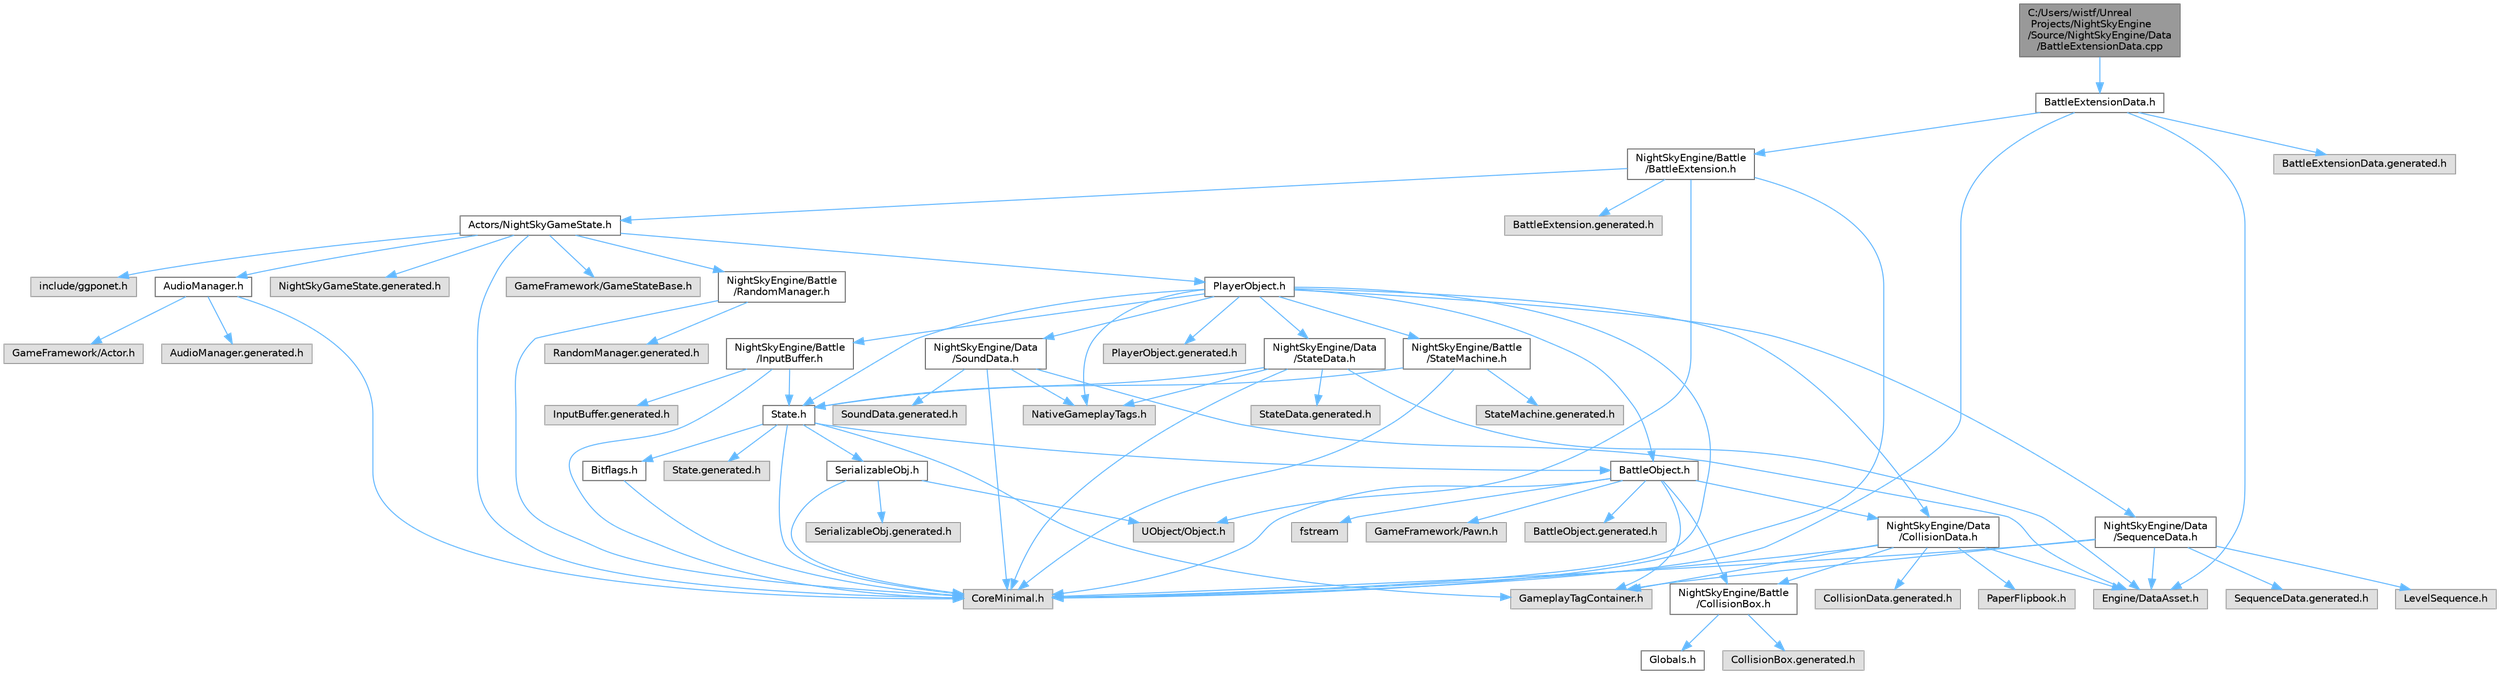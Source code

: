 digraph "C:/Users/wistf/Unreal Projects/NightSkyEngine/Source/NightSkyEngine/Data/BattleExtensionData.cpp"
{
 // LATEX_PDF_SIZE
  bgcolor="transparent";
  edge [fontname=Helvetica,fontsize=10,labelfontname=Helvetica,labelfontsize=10];
  node [fontname=Helvetica,fontsize=10,shape=box,height=0.2,width=0.4];
  Node1 [id="Node000001",label="C:/Users/wistf/Unreal\l Projects/NightSkyEngine\l/Source/NightSkyEngine/Data\l/BattleExtensionData.cpp",height=0.2,width=0.4,color="gray40", fillcolor="grey60", style="filled", fontcolor="black",tooltip=" "];
  Node1 -> Node2 [id="edge1_Node000001_Node000002",color="steelblue1",style="solid",tooltip=" "];
  Node2 [id="Node000002",label="BattleExtensionData.h",height=0.2,width=0.4,color="grey40", fillcolor="white", style="filled",URL="$_battle_extension_data_8h.html",tooltip=" "];
  Node2 -> Node3 [id="edge2_Node000002_Node000003",color="steelblue1",style="solid",tooltip=" "];
  Node3 [id="Node000003",label="CoreMinimal.h",height=0.2,width=0.4,color="grey60", fillcolor="#E0E0E0", style="filled",tooltip=" "];
  Node2 -> Node4 [id="edge3_Node000002_Node000004",color="steelblue1",style="solid",tooltip=" "];
  Node4 [id="Node000004",label="Engine/DataAsset.h",height=0.2,width=0.4,color="grey60", fillcolor="#E0E0E0", style="filled",tooltip=" "];
  Node2 -> Node5 [id="edge4_Node000002_Node000005",color="steelblue1",style="solid",tooltip=" "];
  Node5 [id="Node000005",label="NightSkyEngine/Battle\l/BattleExtension.h",height=0.2,width=0.4,color="grey40", fillcolor="white", style="filled",URL="$_battle_extension_8h.html",tooltip=" "];
  Node5 -> Node3 [id="edge5_Node000005_Node000003",color="steelblue1",style="solid",tooltip=" "];
  Node5 -> Node6 [id="edge6_Node000005_Node000006",color="steelblue1",style="solid",tooltip=" "];
  Node6 [id="Node000006",label="Actors/NightSkyGameState.h",height=0.2,width=0.4,color="grey40", fillcolor="white", style="filled",URL="$_night_sky_game_state_8h.html",tooltip=" "];
  Node6 -> Node3 [id="edge7_Node000006_Node000003",color="steelblue1",style="solid",tooltip=" "];
  Node6 -> Node7 [id="edge8_Node000006_Node000007",color="steelblue1",style="solid",tooltip=" "];
  Node7 [id="Node000007",label="AudioManager.h",height=0.2,width=0.4,color="grey40", fillcolor="white", style="filled",URL="$_audio_manager_8h.html",tooltip=" "];
  Node7 -> Node3 [id="edge9_Node000007_Node000003",color="steelblue1",style="solid",tooltip=" "];
  Node7 -> Node8 [id="edge10_Node000007_Node000008",color="steelblue1",style="solid",tooltip=" "];
  Node8 [id="Node000008",label="GameFramework/Actor.h",height=0.2,width=0.4,color="grey60", fillcolor="#E0E0E0", style="filled",tooltip=" "];
  Node7 -> Node9 [id="edge11_Node000007_Node000009",color="steelblue1",style="solid",tooltip=" "];
  Node9 [id="Node000009",label="AudioManager.generated.h",height=0.2,width=0.4,color="grey60", fillcolor="#E0E0E0", style="filled",tooltip=" "];
  Node6 -> Node10 [id="edge12_Node000006_Node000010",color="steelblue1",style="solid",tooltip=" "];
  Node10 [id="Node000010",label="PlayerObject.h",height=0.2,width=0.4,color="grey40", fillcolor="white", style="filled",URL="$_player_object_8h.html",tooltip=" "];
  Node10 -> Node3 [id="edge13_Node000010_Node000003",color="steelblue1",style="solid",tooltip=" "];
  Node10 -> Node11 [id="edge14_Node000010_Node000011",color="steelblue1",style="solid",tooltip=" "];
  Node11 [id="Node000011",label="BattleObject.h",height=0.2,width=0.4,color="grey40", fillcolor="white", style="filled",URL="$_battle_object_8h.html",tooltip=" "];
  Node11 -> Node12 [id="edge15_Node000011_Node000012",color="steelblue1",style="solid",tooltip=" "];
  Node12 [id="Node000012",label="fstream",height=0.2,width=0.4,color="grey60", fillcolor="#E0E0E0", style="filled",tooltip=" "];
  Node11 -> Node3 [id="edge16_Node000011_Node000003",color="steelblue1",style="solid",tooltip=" "];
  Node11 -> Node13 [id="edge17_Node000011_Node000013",color="steelblue1",style="solid",tooltip=" "];
  Node13 [id="Node000013",label="GameplayTagContainer.h",height=0.2,width=0.4,color="grey60", fillcolor="#E0E0E0", style="filled",tooltip=" "];
  Node11 -> Node14 [id="edge18_Node000011_Node000014",color="steelblue1",style="solid",tooltip=" "];
  Node14 [id="Node000014",label="GameFramework/Pawn.h",height=0.2,width=0.4,color="grey60", fillcolor="#E0E0E0", style="filled",tooltip=" "];
  Node11 -> Node15 [id="edge19_Node000011_Node000015",color="steelblue1",style="solid",tooltip=" "];
  Node15 [id="Node000015",label="NightSkyEngine/Battle\l/CollisionBox.h",height=0.2,width=0.4,color="grey40", fillcolor="white", style="filled",URL="$_collision_box_8h.html",tooltip=" "];
  Node15 -> Node16 [id="edge20_Node000015_Node000016",color="steelblue1",style="solid",tooltip=" "];
  Node16 [id="Node000016",label="Globals.h",height=0.2,width=0.4,color="grey40", fillcolor="white", style="filled",URL="$_globals_8h.html",tooltip=" "];
  Node15 -> Node17 [id="edge21_Node000015_Node000017",color="steelblue1",style="solid",tooltip=" "];
  Node17 [id="Node000017",label="CollisionBox.generated.h",height=0.2,width=0.4,color="grey60", fillcolor="#E0E0E0", style="filled",tooltip=" "];
  Node11 -> Node18 [id="edge22_Node000011_Node000018",color="steelblue1",style="solid",tooltip=" "];
  Node18 [id="Node000018",label="NightSkyEngine/Data\l/CollisionData.h",height=0.2,width=0.4,color="grey40", fillcolor="white", style="filled",URL="$_collision_data_8h.html",tooltip=" "];
  Node18 -> Node3 [id="edge23_Node000018_Node000003",color="steelblue1",style="solid",tooltip=" "];
  Node18 -> Node4 [id="edge24_Node000018_Node000004",color="steelblue1",style="solid",tooltip=" "];
  Node18 -> Node13 [id="edge25_Node000018_Node000013",color="steelblue1",style="solid",tooltip=" "];
  Node18 -> Node19 [id="edge26_Node000018_Node000019",color="steelblue1",style="solid",tooltip=" "];
  Node19 [id="Node000019",label="PaperFlipbook.h",height=0.2,width=0.4,color="grey60", fillcolor="#E0E0E0", style="filled",tooltip=" "];
  Node18 -> Node15 [id="edge27_Node000018_Node000015",color="steelblue1",style="solid",tooltip=" "];
  Node18 -> Node20 [id="edge28_Node000018_Node000020",color="steelblue1",style="solid",tooltip=" "];
  Node20 [id="Node000020",label="CollisionData.generated.h",height=0.2,width=0.4,color="grey60", fillcolor="#E0E0E0", style="filled",tooltip=" "];
  Node11 -> Node21 [id="edge29_Node000011_Node000021",color="steelblue1",style="solid",tooltip=" "];
  Node21 [id="Node000021",label="BattleObject.generated.h",height=0.2,width=0.4,color="grey60", fillcolor="#E0E0E0", style="filled",tooltip=" "];
  Node10 -> Node22 [id="edge30_Node000010_Node000022",color="steelblue1",style="solid",tooltip=" "];
  Node22 [id="Node000022",label="NativeGameplayTags.h",height=0.2,width=0.4,color="grey60", fillcolor="#E0E0E0", style="filled",tooltip=" "];
  Node10 -> Node23 [id="edge31_Node000010_Node000023",color="steelblue1",style="solid",tooltip=" "];
  Node23 [id="Node000023",label="NightSkyEngine/Battle\l/InputBuffer.h",height=0.2,width=0.4,color="grey40", fillcolor="white", style="filled",URL="$_input_buffer_8h.html",tooltip=" "];
  Node23 -> Node3 [id="edge32_Node000023_Node000003",color="steelblue1",style="solid",tooltip=" "];
  Node23 -> Node24 [id="edge33_Node000023_Node000024",color="steelblue1",style="solid",tooltip=" "];
  Node24 [id="Node000024",label="State.h",height=0.2,width=0.4,color="grey40", fillcolor="white", style="filled",URL="$_state_8h.html",tooltip=" "];
  Node24 -> Node3 [id="edge34_Node000024_Node000003",color="steelblue1",style="solid",tooltip=" "];
  Node24 -> Node25 [id="edge35_Node000024_Node000025",color="steelblue1",style="solid",tooltip=" "];
  Node25 [id="Node000025",label="Bitflags.h",height=0.2,width=0.4,color="grey40", fillcolor="white", style="filled",URL="$_bitflags_8h.html",tooltip=" "];
  Node25 -> Node3 [id="edge36_Node000025_Node000003",color="steelblue1",style="solid",tooltip=" "];
  Node24 -> Node13 [id="edge37_Node000024_Node000013",color="steelblue1",style="solid",tooltip=" "];
  Node24 -> Node26 [id="edge38_Node000024_Node000026",color="steelblue1",style="solid",tooltip=" "];
  Node26 [id="Node000026",label="SerializableObj.h",height=0.2,width=0.4,color="grey40", fillcolor="white", style="filled",URL="$_serializable_obj_8h.html",tooltip=" "];
  Node26 -> Node3 [id="edge39_Node000026_Node000003",color="steelblue1",style="solid",tooltip=" "];
  Node26 -> Node27 [id="edge40_Node000026_Node000027",color="steelblue1",style="solid",tooltip=" "];
  Node27 [id="Node000027",label="UObject/Object.h",height=0.2,width=0.4,color="grey60", fillcolor="#E0E0E0", style="filled",tooltip=" "];
  Node26 -> Node28 [id="edge41_Node000026_Node000028",color="steelblue1",style="solid",tooltip=" "];
  Node28 [id="Node000028",label="SerializableObj.generated.h",height=0.2,width=0.4,color="grey60", fillcolor="#E0E0E0", style="filled",tooltip=" "];
  Node24 -> Node11 [id="edge42_Node000024_Node000011",color="steelblue1",style="solid",tooltip=" "];
  Node24 -> Node29 [id="edge43_Node000024_Node000029",color="steelblue1",style="solid",tooltip=" "];
  Node29 [id="Node000029",label="State.generated.h",height=0.2,width=0.4,color="grey60", fillcolor="#E0E0E0", style="filled",tooltip=" "];
  Node23 -> Node30 [id="edge44_Node000023_Node000030",color="steelblue1",style="solid",tooltip=" "];
  Node30 [id="Node000030",label="InputBuffer.generated.h",height=0.2,width=0.4,color="grey60", fillcolor="#E0E0E0", style="filled",tooltip=" "];
  Node10 -> Node24 [id="edge45_Node000010_Node000024",color="steelblue1",style="solid",tooltip=" "];
  Node10 -> Node31 [id="edge46_Node000010_Node000031",color="steelblue1",style="solid",tooltip=" "];
  Node31 [id="Node000031",label="NightSkyEngine/Battle\l/StateMachine.h",height=0.2,width=0.4,color="grey40", fillcolor="white", style="filled",URL="$_state_machine_8h.html",tooltip=" "];
  Node31 -> Node3 [id="edge47_Node000031_Node000003",color="steelblue1",style="solid",tooltip=" "];
  Node31 -> Node24 [id="edge48_Node000031_Node000024",color="steelblue1",style="solid",tooltip=" "];
  Node31 -> Node32 [id="edge49_Node000031_Node000032",color="steelblue1",style="solid",tooltip=" "];
  Node32 [id="Node000032",label="StateMachine.generated.h",height=0.2,width=0.4,color="grey60", fillcolor="#E0E0E0", style="filled",tooltip=" "];
  Node10 -> Node18 [id="edge50_Node000010_Node000018",color="steelblue1",style="solid",tooltip=" "];
  Node10 -> Node33 [id="edge51_Node000010_Node000033",color="steelblue1",style="solid",tooltip=" "];
  Node33 [id="Node000033",label="NightSkyEngine/Data\l/SequenceData.h",height=0.2,width=0.4,color="grey40", fillcolor="white", style="filled",URL="$_sequence_data_8h.html",tooltip=" "];
  Node33 -> Node3 [id="edge52_Node000033_Node000003",color="steelblue1",style="solid",tooltip=" "];
  Node33 -> Node13 [id="edge53_Node000033_Node000013",color="steelblue1",style="solid",tooltip=" "];
  Node33 -> Node4 [id="edge54_Node000033_Node000004",color="steelblue1",style="solid",tooltip=" "];
  Node33 -> Node34 [id="edge55_Node000033_Node000034",color="steelblue1",style="solid",tooltip=" "];
  Node34 [id="Node000034",label="LevelSequence.h",height=0.2,width=0.4,color="grey60", fillcolor="#E0E0E0", style="filled",tooltip=" "];
  Node33 -> Node35 [id="edge56_Node000033_Node000035",color="steelblue1",style="solid",tooltip=" "];
  Node35 [id="Node000035",label="SequenceData.generated.h",height=0.2,width=0.4,color="grey60", fillcolor="#E0E0E0", style="filled",tooltip=" "];
  Node10 -> Node36 [id="edge57_Node000010_Node000036",color="steelblue1",style="solid",tooltip=" "];
  Node36 [id="Node000036",label="NightSkyEngine/Data\l/SoundData.h",height=0.2,width=0.4,color="grey40", fillcolor="white", style="filled",URL="$_sound_data_8h.html",tooltip=" "];
  Node36 -> Node3 [id="edge58_Node000036_Node000003",color="steelblue1",style="solid",tooltip=" "];
  Node36 -> Node22 [id="edge59_Node000036_Node000022",color="steelblue1",style="solid",tooltip=" "];
  Node36 -> Node4 [id="edge60_Node000036_Node000004",color="steelblue1",style="solid",tooltip=" "];
  Node36 -> Node37 [id="edge61_Node000036_Node000037",color="steelblue1",style="solid",tooltip=" "];
  Node37 [id="Node000037",label="SoundData.generated.h",height=0.2,width=0.4,color="grey60", fillcolor="#E0E0E0", style="filled",tooltip=" "];
  Node10 -> Node38 [id="edge62_Node000010_Node000038",color="steelblue1",style="solid",tooltip=" "];
  Node38 [id="Node000038",label="NightSkyEngine/Data\l/StateData.h",height=0.2,width=0.4,color="grey40", fillcolor="white", style="filled",URL="$_state_data_8h.html",tooltip=" "];
  Node38 -> Node3 [id="edge63_Node000038_Node000003",color="steelblue1",style="solid",tooltip=" "];
  Node38 -> Node22 [id="edge64_Node000038_Node000022",color="steelblue1",style="solid",tooltip=" "];
  Node38 -> Node4 [id="edge65_Node000038_Node000004",color="steelblue1",style="solid",tooltip=" "];
  Node38 -> Node24 [id="edge66_Node000038_Node000024",color="steelblue1",style="solid",tooltip=" "];
  Node38 -> Node39 [id="edge67_Node000038_Node000039",color="steelblue1",style="solid",tooltip=" "];
  Node39 [id="Node000039",label="StateData.generated.h",height=0.2,width=0.4,color="grey60", fillcolor="#E0E0E0", style="filled",tooltip=" "];
  Node10 -> Node40 [id="edge68_Node000010_Node000040",color="steelblue1",style="solid",tooltip=" "];
  Node40 [id="Node000040",label="PlayerObject.generated.h",height=0.2,width=0.4,color="grey60", fillcolor="#E0E0E0", style="filled",tooltip=" "];
  Node6 -> Node41 [id="edge69_Node000006_Node000041",color="steelblue1",style="solid",tooltip=" "];
  Node41 [id="Node000041",label="GameFramework/GameStateBase.h",height=0.2,width=0.4,color="grey60", fillcolor="#E0E0E0", style="filled",tooltip=" "];
  Node6 -> Node42 [id="edge70_Node000006_Node000042",color="steelblue1",style="solid",tooltip=" "];
  Node42 [id="Node000042",label="include/ggponet.h",height=0.2,width=0.4,color="grey60", fillcolor="#E0E0E0", style="filled",tooltip=" "];
  Node6 -> Node43 [id="edge71_Node000006_Node000043",color="steelblue1",style="solid",tooltip=" "];
  Node43 [id="Node000043",label="NightSkyEngine/Battle\l/RandomManager.h",height=0.2,width=0.4,color="grey40", fillcolor="white", style="filled",URL="$_random_manager_8h.html",tooltip=" "];
  Node43 -> Node3 [id="edge72_Node000043_Node000003",color="steelblue1",style="solid",tooltip=" "];
  Node43 -> Node44 [id="edge73_Node000043_Node000044",color="steelblue1",style="solid",tooltip=" "];
  Node44 [id="Node000044",label="RandomManager.generated.h",height=0.2,width=0.4,color="grey60", fillcolor="#E0E0E0", style="filled",tooltip=" "];
  Node6 -> Node45 [id="edge74_Node000006_Node000045",color="steelblue1",style="solid",tooltip=" "];
  Node45 [id="Node000045",label="NightSkyGameState.generated.h",height=0.2,width=0.4,color="grey60", fillcolor="#E0E0E0", style="filled",tooltip=" "];
  Node5 -> Node27 [id="edge75_Node000005_Node000027",color="steelblue1",style="solid",tooltip=" "];
  Node5 -> Node46 [id="edge76_Node000005_Node000046",color="steelblue1",style="solid",tooltip=" "];
  Node46 [id="Node000046",label="BattleExtension.generated.h",height=0.2,width=0.4,color="grey60", fillcolor="#E0E0E0", style="filled",tooltip=" "];
  Node2 -> Node47 [id="edge77_Node000002_Node000047",color="steelblue1",style="solid",tooltip=" "];
  Node47 [id="Node000047",label="BattleExtensionData.generated.h",height=0.2,width=0.4,color="grey60", fillcolor="#E0E0E0", style="filled",tooltip=" "];
}
